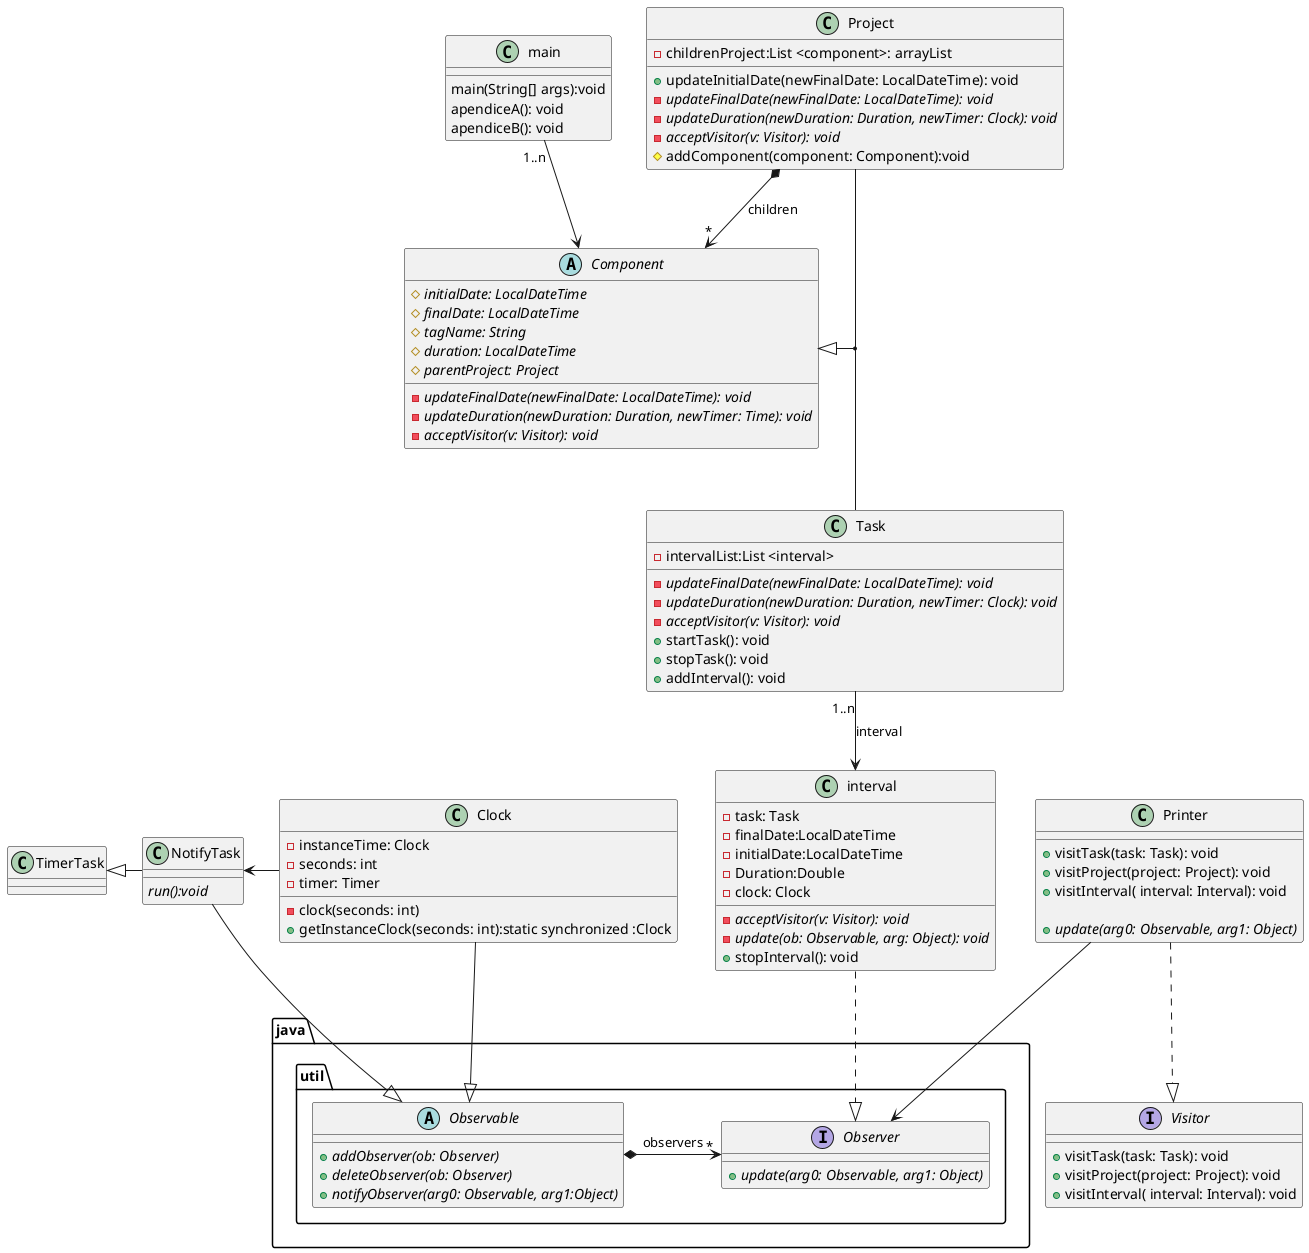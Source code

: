 @startuml
'https://plantuml.com/class-diagram



class main{
  main(String[] args):void
  apendiceA(): void
  apendiceB(): void

}
abstract Component{
    {abstract}#initialDate: LocalDateTime
    {abstract}#finalDate: LocalDateTime
    {abstract}#tagName: String
    {abstract}#duration: LocalDateTime
    {abstract}#parentProject: Project

    {abstract}-updateFinalDate(newFinalDate: LocalDateTime): void
    {abstract}-updateDuration(newDuration: Duration, newTimer: Time): void
    {abstract}-acceptVisitor(v: Visitor): void
}

Interface Visitor{
    +visitTask(task: Task): void
    +visitProject(project: Project): void
    +visitInterval( interval: Interval): void

}

class Project{
    -childrenProject:List <component>: arrayList
    +updateInitialDate(newFinalDate: LocalDateTime): void
     {abstract}-updateFinalDate(newFinalDate: LocalDateTime): void
     {abstract}-updateDuration(newDuration: Duration, newTimer: Clock): void
     {abstract}-acceptVisitor(v: Visitor): void
     #addComponent(component: Component):void
}

class Task {
    -intervalList:List <interval>
    {abstract}-updateFinalDate(newFinalDate: LocalDateTime): void
    {abstract}-updateDuration(newDuration: Duration, newTimer: Clock): void
    {abstract}-acceptVisitor(v: Visitor): void
    +startTask(): void
    +stopTask(): void
    +addInterval(): void
}
class interval{
    -task: Task
    -finalDate:LocalDateTime
    -initialDate:LocalDateTime
    -Duration:Double
    -clock: Clock

    {abstract}-acceptVisitor(v: Visitor): void
    {abstract}-update(ob: Observable, arg: Object): void
    +stopInterval(): void

}

package java.util{

    interface Observer {

        +{abstract}update(arg0: Observable, arg1: Object)

    }

    Abstract Observable
    {
       +{abstract}addObserver(ob: Observer)
       +{abstract}deleteObserver(ob: Observer)
       +{abstract}notifyObserver(arg0: Observable, arg1:Object)
    }



}

class Clock {
    -instanceTime: Clock
    -seconds: int
    -timer: Timer
    -clock(seconds: int)
    +getInstanceClock(seconds: int):static synchronized :Clock

}

class NotifyTask{
    {abstract}run():void
}

class Printer{
    +visitTask(task: Task): void
    +visitProject(project: Project): void
    +visitInterval( interval: Interval): void

    +{abstract}update(arg0: Observable, arg1: Object)
}

Clock-left->NotifyTask
NotifyTask--|>Observable
NotifyTask-left-|>TimerTask

Printer..|>Visitor
Printer-->Observer

main"1..n"--> Component
Project *--> "*"Component:children

Component <|--down(Project,Task)

Clock--|> Observable
interval ..|> Observer
Observable*--left>"*"Observer:observers
Task "1..n"--> interval:interval


@enduml